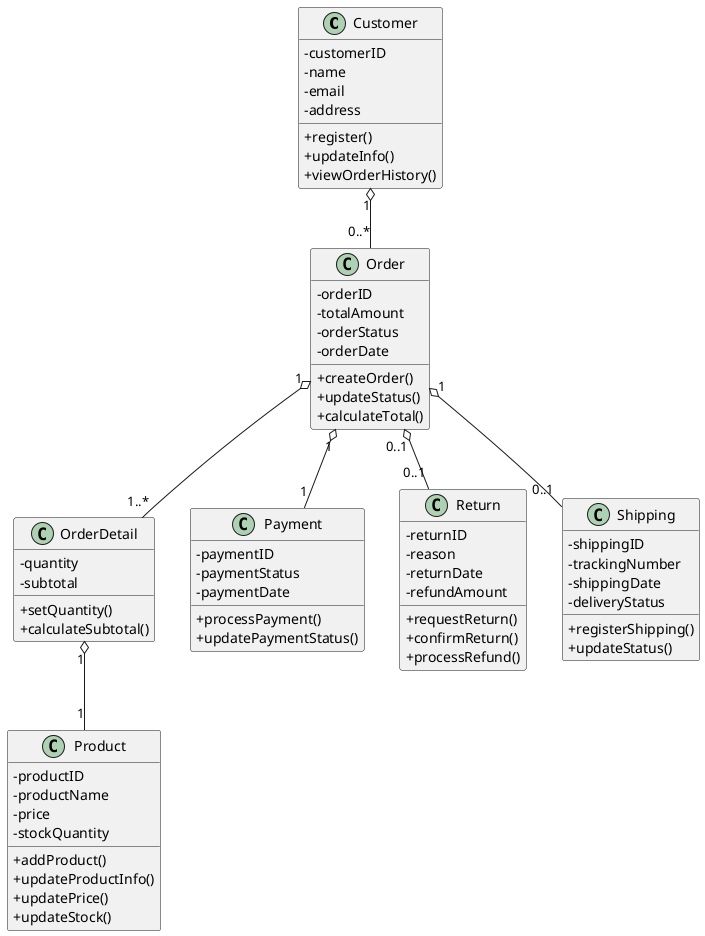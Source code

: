 @startuml
skinparam classAttributeIconSize 0

' Customer (顧客)
class Customer {
  - customerID         
  ' 顧客ID
  - name               
  ' 氏名
  - email              
  ' メールアドレス
  - address            
  ' 住所
  + register()         
  ' 顧客登録
  + updateInfo()       
  ' 情報更新
  + viewOrderHistory() 
  ' 注文履歴確認
}

' Product (商品)
class Product {
  - productID          
  ' 商品ID
  - productName        
  ' 商品名
  - price              
  ' 価格
  - stockQuantity      
  ' 在庫数量
  + addProduct()       
  ' 商品登録
  + updateProductInfo()
  ' 商品情報更新
  + updatePrice()      
  ' 価格更新
  + updateStock()      
  ' 在庫更新
}

' OrderDetail (注文明細)
class OrderDetail {
  - quantity           
  ' 数量
  - subtotal           
  ' 小計
  + setQuantity()      
  ' 数量設定
  + calculateSubtotal()
  ' 小計計算
}

' Order (注文)
class Order {
  - orderID            
  ' 注文ID
  - totalAmount        
  ' 合計金額
  - orderStatus        
  ' 注文ステータス
  - orderDate          
  ' 注文日
  + createOrder()      
  ' 注文登録
  + updateStatus()     
  ' ステータス更新
  + calculateTotal()   
  ' 合計金額計算
}

' Payment (支払い情報)
class Payment {
  - paymentID          
  ' 支払いID
  - paymentStatus      
  ' 支払いステータス
  - paymentDate        
  ' 支払い日
  + processPayment()   
  ' 支払い実行
  + updatePaymentStatus() 
  ' 支払いステータス更新
}

' Return (返品)
class Return {
  - returnID           
  ' 返品ID
  - reason             
  ' 返品理由
  - returnDate         
  ' 返品日
  - refundAmount       
  ' 返金額
  + requestReturn()    
  ' 返品申請
  + confirmReturn()    
  ' 返品確認
  + processRefund()    
  ' 返金処理
}

' Shipping (配送)
class Shipping {
  - shippingID         
  ' 配送ID
  - trackingNumber     
  ' 伝票番号
  - shippingDate       
  ' 発送日
  - deliveryStatus     
  ' 配送ステータス
  + registerShipping() 
  ' 発送登録
  + updateStatus()     
  ' 配送ステータス更新
}

' Relationships (関連)
Customer "1" o-- "0..*" Order           
' 顧客は複数の注文を持つ
Order "1" o-- "1..*" OrderDetail        
' 注文は複数の注文明細を持つ
OrderDetail "1" o-- "1" Product         
' 注文明細は商品に対応
Order "1" o-- "1" Payment               
' 注文は必ず支払い情報を持つ
Order "0..1" o-- "0..1" Return          
' 注文は返品に対応する場合がある
Order "1" o-- "0..1" Shipping           
' 注文は配送情報を持つ

@enduml

